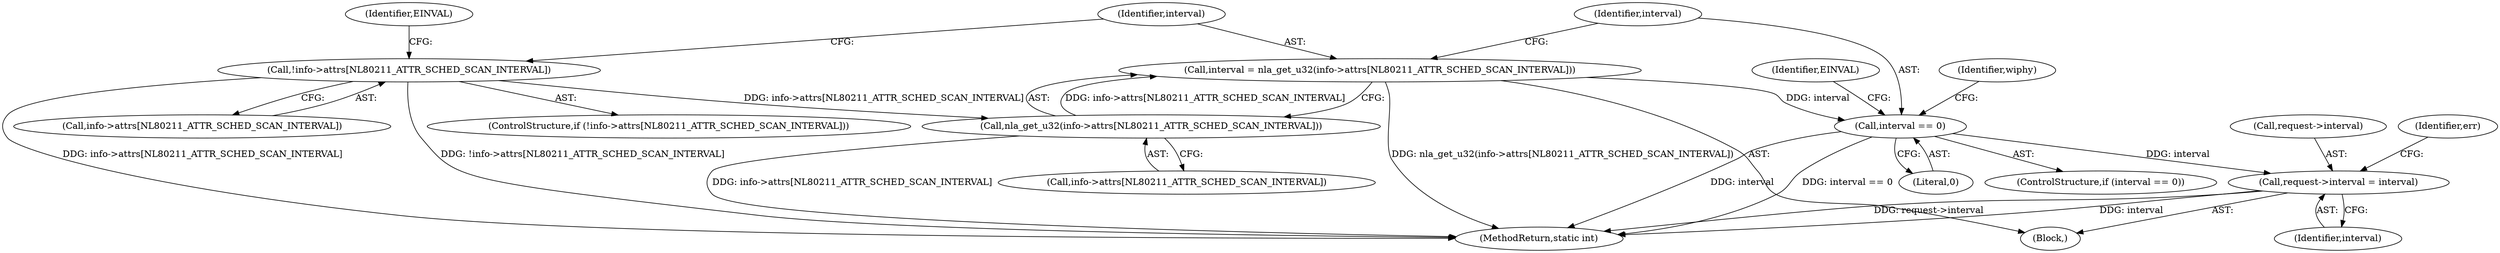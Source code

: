 digraph "0_linux_208c72f4fe44fe09577e7975ba0e7fa0278f3d03@pointer" {
"1000598" [label="(Call,request->interval = interval)"];
"1000193" [label="(Call,interval == 0)"];
"1000184" [label="(Call,interval = nla_get_u32(info->attrs[NL80211_ATTR_SCHED_SCAN_INTERVAL]))"];
"1000186" [label="(Call,nla_get_u32(info->attrs[NL80211_ATTR_SCHED_SCAN_INTERVAL]))"];
"1000175" [label="(Call,!info->attrs[NL80211_ATTR_SCHED_SCAN_INTERVAL])"];
"1000598" [label="(Call,request->interval = interval)"];
"1000198" [label="(Identifier,EINVAL)"];
"1000599" [label="(Call,request->interval)"];
"1000106" [label="(Block,)"];
"1000194" [label="(Identifier,interval)"];
"1000604" [label="(Identifier,err)"];
"1000602" [label="(Identifier,interval)"];
"1000632" [label="(MethodReturn,static int)"];
"1000195" [label="(Literal,0)"];
"1000186" [label="(Call,nla_get_u32(info->attrs[NL80211_ATTR_SCHED_SCAN_INTERVAL]))"];
"1000174" [label="(ControlStructure,if (!info->attrs[NL80211_ATTR_SCHED_SCAN_INTERVAL]))"];
"1000184" [label="(Call,interval = nla_get_u32(info->attrs[NL80211_ATTR_SCHED_SCAN_INTERVAL]))"];
"1000185" [label="(Identifier,interval)"];
"1000193" [label="(Call,interval == 0)"];
"1000192" [label="(ControlStructure,if (interval == 0))"];
"1000175" [label="(Call,!info->attrs[NL80211_ATTR_SCHED_SCAN_INTERVAL])"];
"1000183" [label="(Identifier,EINVAL)"];
"1000176" [label="(Call,info->attrs[NL80211_ATTR_SCHED_SCAN_INTERVAL])"];
"1000187" [label="(Call,info->attrs[NL80211_ATTR_SCHED_SCAN_INTERVAL])"];
"1000200" [label="(Identifier,wiphy)"];
"1000598" -> "1000106"  [label="AST: "];
"1000598" -> "1000602"  [label="CFG: "];
"1000599" -> "1000598"  [label="AST: "];
"1000602" -> "1000598"  [label="AST: "];
"1000604" -> "1000598"  [label="CFG: "];
"1000598" -> "1000632"  [label="DDG: request->interval"];
"1000598" -> "1000632"  [label="DDG: interval"];
"1000193" -> "1000598"  [label="DDG: interval"];
"1000193" -> "1000192"  [label="AST: "];
"1000193" -> "1000195"  [label="CFG: "];
"1000194" -> "1000193"  [label="AST: "];
"1000195" -> "1000193"  [label="AST: "];
"1000198" -> "1000193"  [label="CFG: "];
"1000200" -> "1000193"  [label="CFG: "];
"1000193" -> "1000632"  [label="DDG: interval"];
"1000193" -> "1000632"  [label="DDG: interval == 0"];
"1000184" -> "1000193"  [label="DDG: interval"];
"1000184" -> "1000106"  [label="AST: "];
"1000184" -> "1000186"  [label="CFG: "];
"1000185" -> "1000184"  [label="AST: "];
"1000186" -> "1000184"  [label="AST: "];
"1000194" -> "1000184"  [label="CFG: "];
"1000184" -> "1000632"  [label="DDG: nla_get_u32(info->attrs[NL80211_ATTR_SCHED_SCAN_INTERVAL])"];
"1000186" -> "1000184"  [label="DDG: info->attrs[NL80211_ATTR_SCHED_SCAN_INTERVAL]"];
"1000186" -> "1000187"  [label="CFG: "];
"1000187" -> "1000186"  [label="AST: "];
"1000186" -> "1000632"  [label="DDG: info->attrs[NL80211_ATTR_SCHED_SCAN_INTERVAL]"];
"1000175" -> "1000186"  [label="DDG: info->attrs[NL80211_ATTR_SCHED_SCAN_INTERVAL]"];
"1000175" -> "1000174"  [label="AST: "];
"1000175" -> "1000176"  [label="CFG: "];
"1000176" -> "1000175"  [label="AST: "];
"1000183" -> "1000175"  [label="CFG: "];
"1000185" -> "1000175"  [label="CFG: "];
"1000175" -> "1000632"  [label="DDG: info->attrs[NL80211_ATTR_SCHED_SCAN_INTERVAL]"];
"1000175" -> "1000632"  [label="DDG: !info->attrs[NL80211_ATTR_SCHED_SCAN_INTERVAL]"];
}
